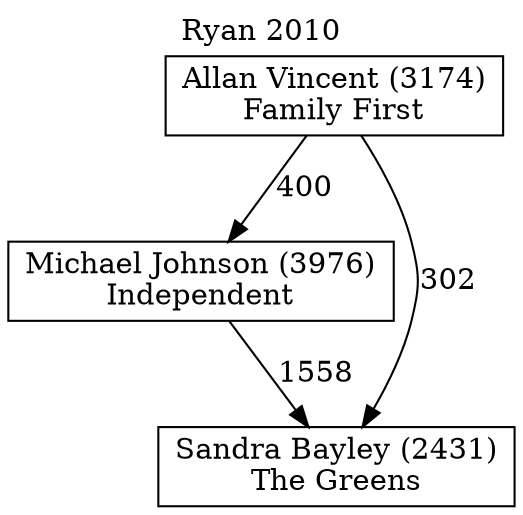 // House preference flow
digraph "Sandra Bayley (2431)_Ryan_2010" {
	graph [label="Ryan 2010" labelloc=t mclimit=10]
	node [shape=box]
	"Allan Vincent (3174)" [label="Allan Vincent (3174)
Family First"]
	"Michael Johnson (3976)" [label="Michael Johnson (3976)
Independent"]
	"Sandra Bayley (2431)" [label="Sandra Bayley (2431)
The Greens"]
	"Allan Vincent (3174)" -> "Michael Johnson (3976)" [label=400]
	"Allan Vincent (3174)" -> "Sandra Bayley (2431)" [label=302]
	"Michael Johnson (3976)" -> "Sandra Bayley (2431)" [label=1558]
}
